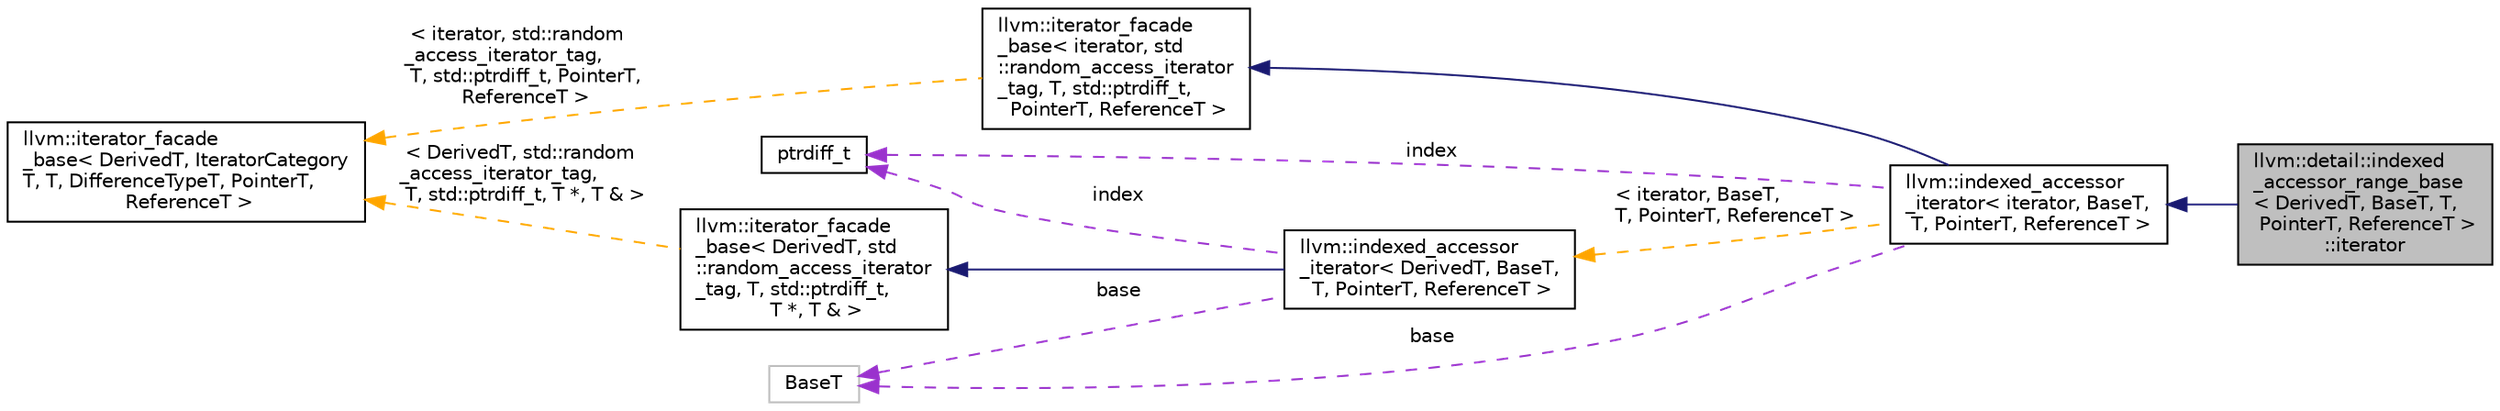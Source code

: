 digraph "llvm::detail::indexed_accessor_range_base&lt; DerivedT, BaseT, T, PointerT, ReferenceT &gt;::iterator"
{
 // LATEX_PDF_SIZE
  bgcolor="transparent";
  edge [fontname="Helvetica",fontsize="10",labelfontname="Helvetica",labelfontsize="10"];
  node [fontname="Helvetica",fontsize="10",shape=record];
  rankdir="LR";
  Node1 [label="llvm::detail::indexed\l_accessor_range_base\l\< DerivedT, BaseT, T,\l PointerT, ReferenceT \>\l::iterator",height=0.2,width=0.4,color="black", fillcolor="grey75", style="filled", fontcolor="black",tooltip="An iterator element of this range."];
  Node2 -> Node1 [dir="back",color="midnightblue",fontsize="10",style="solid",fontname="Helvetica"];
  Node2 [label="llvm::indexed_accessor\l_iterator\< iterator, BaseT,\l T, PointerT, ReferenceT \>",height=0.2,width=0.4,color="black",URL="$classllvm_1_1indexed__accessor__iterator.html",tooltip=" "];
  Node3 -> Node2 [dir="back",color="midnightblue",fontsize="10",style="solid",fontname="Helvetica"];
  Node3 [label="llvm::iterator_facade\l_base\< iterator, std\l::random_access_iterator\l_tag, T, std::ptrdiff_t,\l PointerT, ReferenceT \>",height=0.2,width=0.4,color="black",URL="$classllvm_1_1iterator__facade__base.html",tooltip=" "];
  Node4 -> Node3 [dir="back",color="orange",fontsize="10",style="dashed",label=" \< iterator, std::random\l_access_iterator_tag,\l T, std::ptrdiff_t, PointerT,\l ReferenceT \>" ,fontname="Helvetica"];
  Node4 [label="llvm::iterator_facade\l_base\< DerivedT, IteratorCategory\lT, T, DifferenceTypeT, PointerT,\l ReferenceT \>",height=0.2,width=0.4,color="black",URL="$classllvm_1_1iterator__facade__base.html",tooltip="CRTP base class which implements the entire standard iterator facade in terms of a minimal subset of ..."];
  Node5 -> Node2 [dir="back",color="darkorchid3",fontsize="10",style="dashed",label=" index" ,fontname="Helvetica"];
  Node5 [label="ptrdiff_t",height=0.2,width=0.4,color="black",URL="$classptrdiff__t.html",tooltip=" "];
  Node6 -> Node2 [dir="back",color="darkorchid3",fontsize="10",style="dashed",label=" base" ,fontname="Helvetica"];
  Node6 [label="BaseT",height=0.2,width=0.4,color="grey75",tooltip=" "];
  Node7 -> Node2 [dir="back",color="orange",fontsize="10",style="dashed",label=" \< iterator, BaseT,\l T, PointerT, ReferenceT \>" ,fontname="Helvetica"];
  Node7 [label="llvm::indexed_accessor\l_iterator\< DerivedT, BaseT,\l T, PointerT, ReferenceT \>",height=0.2,width=0.4,color="black",URL="$classllvm_1_1indexed__accessor__iterator.html",tooltip="A utility class used to implement an iterator that contains some base object and an index."];
  Node8 -> Node7 [dir="back",color="midnightblue",fontsize="10",style="solid",fontname="Helvetica"];
  Node8 [label="llvm::iterator_facade\l_base\< DerivedT, std\l::random_access_iterator\l_tag, T, std::ptrdiff_t,\l T *, T & \>",height=0.2,width=0.4,color="black",URL="$classllvm_1_1iterator__facade__base.html",tooltip=" "];
  Node4 -> Node8 [dir="back",color="orange",fontsize="10",style="dashed",label=" \< DerivedT, std::random\l_access_iterator_tag,\l T, std::ptrdiff_t, T *, T & \>" ,fontname="Helvetica"];
  Node5 -> Node7 [dir="back",color="darkorchid3",fontsize="10",style="dashed",label=" index" ,fontname="Helvetica"];
  Node6 -> Node7 [dir="back",color="darkorchid3",fontsize="10",style="dashed",label=" base" ,fontname="Helvetica"];
}
